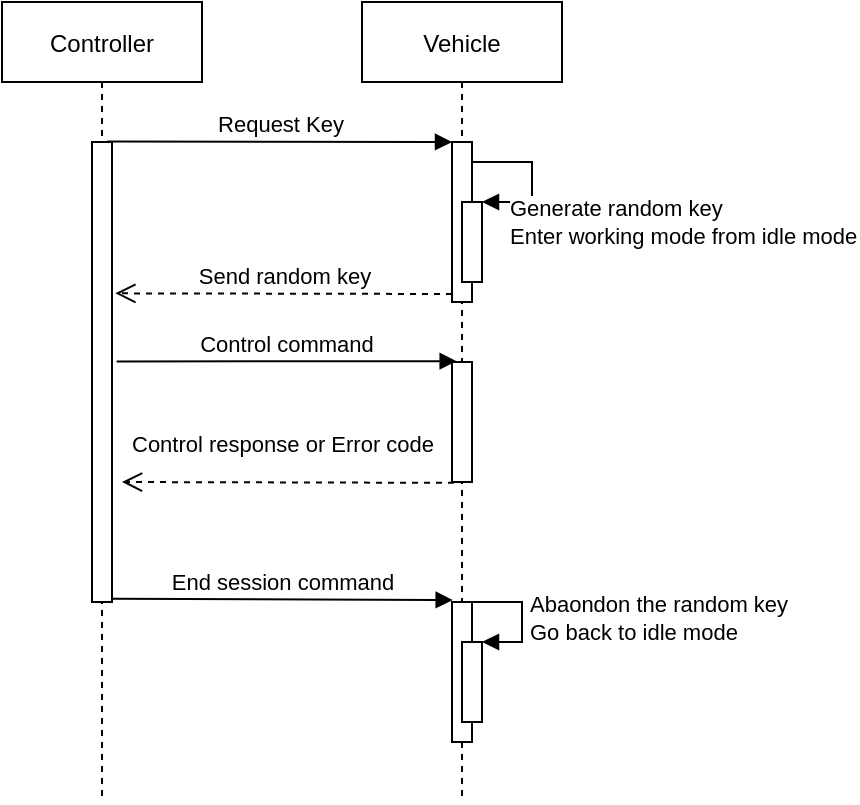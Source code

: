 <mxfile version="15.6.5" type="github">
  <diagram id="kgpKYQtTHZ0yAKxKKP6v" name="Page-1">
    <mxGraphModel dx="554" dy="456" grid="1" gridSize="10" guides="1" tooltips="1" connect="1" arrows="1" fold="1" page="1" pageScale="1" pageWidth="850" pageHeight="1100" math="0" shadow="0">
      <root>
        <mxCell id="0" />
        <mxCell id="1" parent="0" />
        <mxCell id="3nuBFxr9cyL0pnOWT2aG-1" value="Controller" style="shape=umlLifeline;perimeter=lifelinePerimeter;container=1;collapsible=0;recursiveResize=0;rounded=0;shadow=0;strokeWidth=1;fontColor=default;fillColor=default;strokeColor=default;" parent="1" vertex="1">
          <mxGeometry x="130" y="50" width="100" height="400" as="geometry" />
        </mxCell>
        <mxCell id="xSMPxIjG9MjmwalpSGuS-8" value="" style="html=1;points=[];perimeter=orthogonalPerimeter;fontColor=default;strokeColor=default;fillColor=default;" vertex="1" parent="3nuBFxr9cyL0pnOWT2aG-1">
          <mxGeometry x="45" y="70" width="10" height="230" as="geometry" />
        </mxCell>
        <mxCell id="3nuBFxr9cyL0pnOWT2aG-5" value="Vehicle" style="shape=umlLifeline;perimeter=lifelinePerimeter;container=1;collapsible=0;recursiveResize=0;rounded=0;shadow=0;strokeWidth=1;fontColor=default;fillColor=default;strokeColor=default;" parent="1" vertex="1">
          <mxGeometry x="310" y="50" width="100" height="400" as="geometry" />
        </mxCell>
        <mxCell id="xSMPxIjG9MjmwalpSGuS-5" value="" style="html=1;points=[];perimeter=orthogonalPerimeter;fontColor=default;strokeColor=default;fillColor=default;" vertex="1" parent="3nuBFxr9cyL0pnOWT2aG-5">
          <mxGeometry x="45" y="70" width="10" height="80" as="geometry" />
        </mxCell>
        <mxCell id="xSMPxIjG9MjmwalpSGuS-9" value="" style="html=1;points=[];perimeter=orthogonalPerimeter;fontColor=default;strokeColor=default;fillColor=default;" vertex="1" parent="3nuBFxr9cyL0pnOWT2aG-5">
          <mxGeometry x="50" y="100" width="10" height="40" as="geometry" />
        </mxCell>
        <mxCell id="xSMPxIjG9MjmwalpSGuS-10" value="Generate random key&lt;br&gt;Enter working mode from idle mode" style="edgeStyle=orthogonalEdgeStyle;html=1;align=left;spacingLeft=2;endArrow=block;rounded=0;entryX=1;entryY=0;labelBackgroundColor=default;fontColor=default;strokeColor=default;fillColor=default;" edge="1" target="xSMPxIjG9MjmwalpSGuS-9" parent="3nuBFxr9cyL0pnOWT2aG-5">
          <mxGeometry x="0.733" y="10" relative="1" as="geometry">
            <mxPoint x="55" y="80" as="sourcePoint" />
            <Array as="points">
              <mxPoint x="85" y="80" />
            </Array>
            <mxPoint as="offset" />
          </mxGeometry>
        </mxCell>
        <mxCell id="xSMPxIjG9MjmwalpSGuS-12" value="" style="html=1;points=[];perimeter=orthogonalPerimeter;fontColor=default;strokeColor=default;fillColor=default;" vertex="1" parent="3nuBFxr9cyL0pnOWT2aG-5">
          <mxGeometry x="45" y="180" width="10" height="60" as="geometry" />
        </mxCell>
        <mxCell id="xSMPxIjG9MjmwalpSGuS-17" value="" style="html=1;points=[];perimeter=orthogonalPerimeter;fontColor=default;strokeColor=default;fillColor=default;" vertex="1" parent="3nuBFxr9cyL0pnOWT2aG-5">
          <mxGeometry x="45" y="300" width="10" height="70" as="geometry" />
        </mxCell>
        <mxCell id="xSMPxIjG9MjmwalpSGuS-18" value="" style="html=1;points=[];perimeter=orthogonalPerimeter;fontColor=default;strokeColor=default;fillColor=default;" vertex="1" parent="3nuBFxr9cyL0pnOWT2aG-5">
          <mxGeometry x="50" y="320" width="10" height="40" as="geometry" />
        </mxCell>
        <mxCell id="xSMPxIjG9MjmwalpSGuS-19" value="Abaondon the random key&lt;br&gt;Go back to idle mode" style="edgeStyle=orthogonalEdgeStyle;html=1;align=left;spacingLeft=2;endArrow=block;rounded=0;entryX=1;entryY=0;labelBackgroundColor=default;fontColor=default;strokeColor=default;fillColor=default;" edge="1" target="xSMPxIjG9MjmwalpSGuS-18" parent="3nuBFxr9cyL0pnOWT2aG-5">
          <mxGeometry relative="1" as="geometry">
            <mxPoint x="55" y="300" as="sourcePoint" />
            <Array as="points">
              <mxPoint x="80" y="300" />
            </Array>
          </mxGeometry>
        </mxCell>
        <mxCell id="xSMPxIjG9MjmwalpSGuS-6" value="Request Key" style="html=1;verticalAlign=bottom;endArrow=block;entryX=0;entryY=0;rounded=0;labelBackgroundColor=default;fontColor=default;strokeColor=default;fillColor=default;exitX=0.767;exitY=-0.001;exitDx=0;exitDy=0;exitPerimeter=0;" edge="1" target="xSMPxIjG9MjmwalpSGuS-5" parent="1" source="xSMPxIjG9MjmwalpSGuS-8">
          <mxGeometry relative="1" as="geometry">
            <mxPoint x="190" y="120" as="sourcePoint" />
          </mxGeometry>
        </mxCell>
        <mxCell id="xSMPxIjG9MjmwalpSGuS-7" value="Send random key" style="html=1;verticalAlign=bottom;endArrow=open;dashed=1;endSize=8;exitX=0;exitY=0.95;rounded=0;labelBackgroundColor=default;fontColor=default;strokeColor=default;fillColor=default;entryX=1.167;entryY=0.329;entryDx=0;entryDy=0;entryPerimeter=0;" edge="1" source="xSMPxIjG9MjmwalpSGuS-5" parent="1" target="xSMPxIjG9MjmwalpSGuS-8">
          <mxGeometry relative="1" as="geometry">
            <mxPoint x="190" y="196" as="targetPoint" />
          </mxGeometry>
        </mxCell>
        <mxCell id="xSMPxIjG9MjmwalpSGuS-15" value="Control response or Error code" style="html=1;verticalAlign=bottom;endArrow=open;dashed=1;endSize=8;rounded=0;labelBackgroundColor=default;fontColor=default;strokeColor=default;fillColor=default;exitX=0.1;exitY=1.007;exitDx=0;exitDy=0;exitPerimeter=0;" edge="1" parent="1" source="xSMPxIjG9MjmwalpSGuS-12">
          <mxGeometry x="0.036" y="-10" relative="1" as="geometry">
            <mxPoint x="330" y="290" as="sourcePoint" />
            <mxPoint x="190" y="290" as="targetPoint" />
            <mxPoint as="offset" />
          </mxGeometry>
        </mxCell>
        <mxCell id="xSMPxIjG9MjmwalpSGuS-16" value="End session command" style="html=1;verticalAlign=bottom;endArrow=block;rounded=0;labelBackgroundColor=default;fontColor=default;strokeColor=default;fillColor=default;entryX=0.033;entryY=-0.014;entryDx=0;entryDy=0;entryPerimeter=0;exitX=1.033;exitY=0.993;exitDx=0;exitDy=0;exitPerimeter=0;" edge="1" parent="1" source="xSMPxIjG9MjmwalpSGuS-8" target="xSMPxIjG9MjmwalpSGuS-17">
          <mxGeometry width="80" relative="1" as="geometry">
            <mxPoint x="240" y="349" as="sourcePoint" />
            <mxPoint x="300" y="350" as="targetPoint" />
          </mxGeometry>
        </mxCell>
        <mxCell id="xSMPxIjG9MjmwalpSGuS-11" value="Control command" style="html=1;verticalAlign=bottom;endArrow=block;rounded=0;labelBackgroundColor=default;fontColor=default;strokeColor=default;fillColor=default;entryX=0.233;entryY=-0.007;entryDx=0;entryDy=0;entryPerimeter=0;exitX=1.233;exitY=0.477;exitDx=0;exitDy=0;exitPerimeter=0;" edge="1" parent="1" source="xSMPxIjG9MjmwalpSGuS-8" target="xSMPxIjG9MjmwalpSGuS-12">
          <mxGeometry width="80" relative="1" as="geometry">
            <mxPoint x="190" y="230" as="sourcePoint" />
            <mxPoint x="340" y="240" as="targetPoint" />
          </mxGeometry>
        </mxCell>
      </root>
    </mxGraphModel>
  </diagram>
</mxfile>
